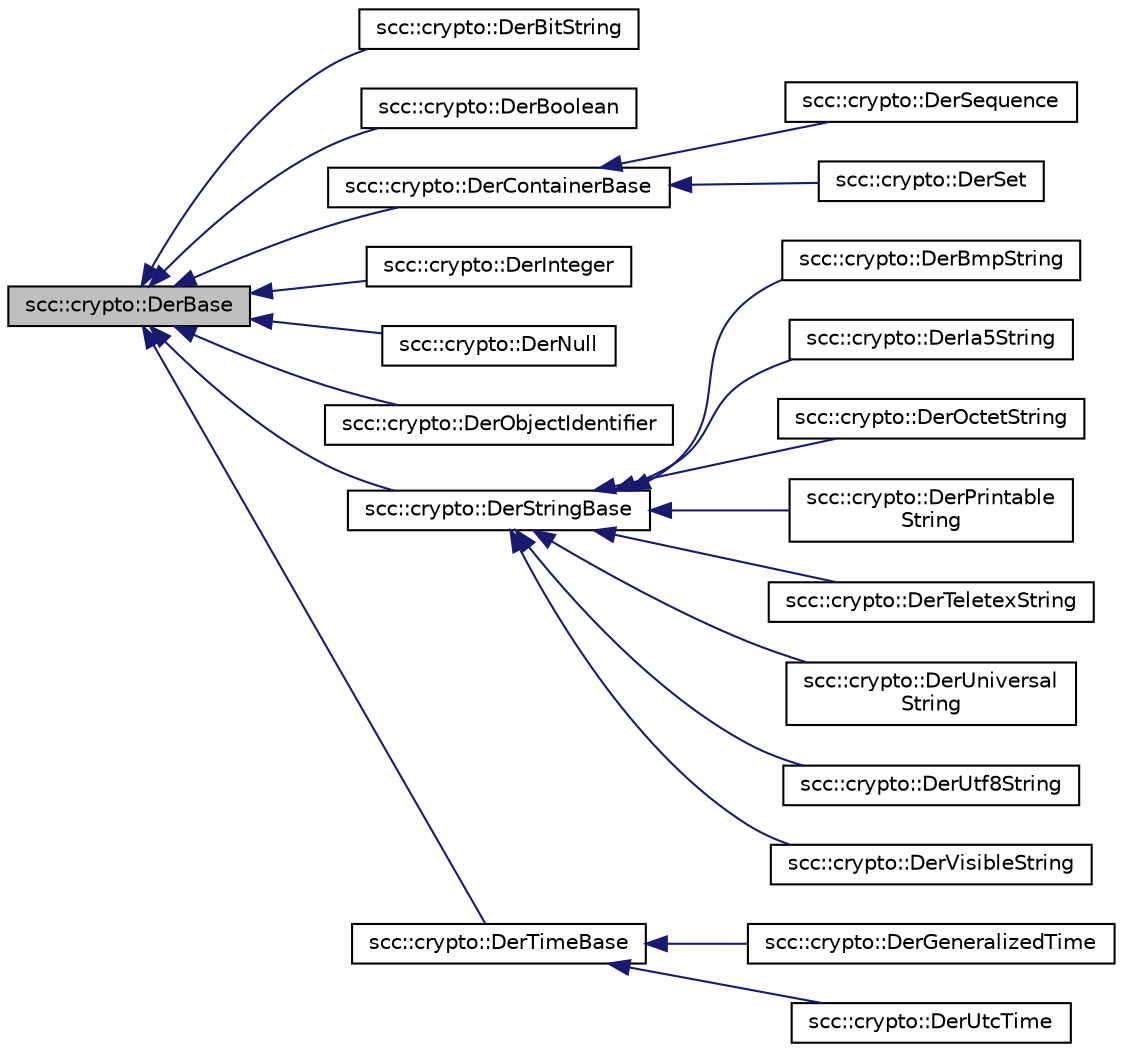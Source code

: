 digraph "scc::crypto::DerBase"
{
 // LATEX_PDF_SIZE
  edge [fontname="Helvetica",fontsize="10",labelfontname="Helvetica",labelfontsize="10"];
  node [fontname="Helvetica",fontsize="10",shape=record];
  rankdir="LR";
  Node1 [label="scc::crypto::DerBase",height=0.2,width=0.4,color="black", fillcolor="grey75", style="filled", fontcolor="black",tooltip="ASN.1 base."];
  Node1 -> Node2 [dir="back",color="midnightblue",fontsize="10",style="solid",fontname="Helvetica"];
  Node2 [label="scc::crypto::DerBitString",height=0.2,width=0.4,color="black", fillcolor="white", style="filled",URL="$db/d45/classscc_1_1crypto_1_1DerBitString.html",tooltip=" "];
  Node1 -> Node3 [dir="back",color="midnightblue",fontsize="10",style="solid",fontname="Helvetica"];
  Node3 [label="scc::crypto::DerBoolean",height=0.2,width=0.4,color="black", fillcolor="white", style="filled",URL="$da/d84/classscc_1_1crypto_1_1DerBoolean.html",tooltip=" "];
  Node1 -> Node4 [dir="back",color="midnightblue",fontsize="10",style="solid",fontname="Helvetica"];
  Node4 [label="scc::crypto::DerContainerBase",height=0.2,width=0.4,color="black", fillcolor="white", style="filled",URL="$d0/dc5/classscc_1_1crypto_1_1DerContainerBase.html",tooltip="Container base class."];
  Node4 -> Node5 [dir="back",color="midnightblue",fontsize="10",style="solid",fontname="Helvetica"];
  Node5 [label="scc::crypto::DerSequence",height=0.2,width=0.4,color="black", fillcolor="white", style="filled",URL="$df/d7b/classscc_1_1crypto_1_1DerSequence.html",tooltip="An ASN.1 SEQUENCE or SEQUENCE OF type."];
  Node4 -> Node6 [dir="back",color="midnightblue",fontsize="10",style="solid",fontname="Helvetica"];
  Node6 [label="scc::crypto::DerSet",height=0.2,width=0.4,color="black", fillcolor="white", style="filled",URL="$da/d08/classscc_1_1crypto_1_1DerSet.html",tooltip="An ASN.1 SET or SET OF type."];
  Node1 -> Node7 [dir="back",color="midnightblue",fontsize="10",style="solid",fontname="Helvetica"];
  Node7 [label="scc::crypto::DerInteger",height=0.2,width=0.4,color="black", fillcolor="white", style="filled",URL="$d9/d23/classscc_1_1crypto_1_1DerInteger.html",tooltip=" "];
  Node1 -> Node8 [dir="back",color="midnightblue",fontsize="10",style="solid",fontname="Helvetica"];
  Node8 [label="scc::crypto::DerNull",height=0.2,width=0.4,color="black", fillcolor="white", style="filled",URL="$d5/da0/classscc_1_1crypto_1_1DerNull.html",tooltip=" "];
  Node1 -> Node9 [dir="back",color="midnightblue",fontsize="10",style="solid",fontname="Helvetica"];
  Node9 [label="scc::crypto::DerObjectIdentifier",height=0.2,width=0.4,color="black", fillcolor="white", style="filled",URL="$d6/dff/classscc_1_1crypto_1_1DerObjectIdentifier.html",tooltip="Object identifier class."];
  Node1 -> Node10 [dir="back",color="midnightblue",fontsize="10",style="solid",fontname="Helvetica"];
  Node10 [label="scc::crypto::DerStringBase",height=0.2,width=0.4,color="black", fillcolor="white", style="filled",URL="$d1/d11/classscc_1_1crypto_1_1DerStringBase.html",tooltip="All strings derive from simple string base class."];
  Node10 -> Node11 [dir="back",color="midnightblue",fontsize="10",style="solid",fontname="Helvetica"];
  Node11 [label="scc::crypto::DerBmpString",height=0.2,width=0.4,color="black", fillcolor="white", style="filled",URL="$de/dda/classscc_1_1crypto_1_1DerBmpString.html",tooltip=" "];
  Node10 -> Node12 [dir="back",color="midnightblue",fontsize="10",style="solid",fontname="Helvetica"];
  Node12 [label="scc::crypto::DerIa5String",height=0.2,width=0.4,color="black", fillcolor="white", style="filled",URL="$d1/de6/classscc_1_1crypto_1_1DerIa5String.html",tooltip=" "];
  Node10 -> Node13 [dir="back",color="midnightblue",fontsize="10",style="solid",fontname="Helvetica"];
  Node13 [label="scc::crypto::DerOctetString",height=0.2,width=0.4,color="black", fillcolor="white", style="filled",URL="$de/d48/classscc_1_1crypto_1_1DerOctetString.html",tooltip=" "];
  Node10 -> Node14 [dir="back",color="midnightblue",fontsize="10",style="solid",fontname="Helvetica"];
  Node14 [label="scc::crypto::DerPrintable\lString",height=0.2,width=0.4,color="black", fillcolor="white", style="filled",URL="$d0/d90/classscc_1_1crypto_1_1DerPrintableString.html",tooltip=" "];
  Node10 -> Node15 [dir="back",color="midnightblue",fontsize="10",style="solid",fontname="Helvetica"];
  Node15 [label="scc::crypto::DerTeletexString",height=0.2,width=0.4,color="black", fillcolor="white", style="filled",URL="$d4/d94/classscc_1_1crypto_1_1DerTeletexString.html",tooltip=" "];
  Node10 -> Node16 [dir="back",color="midnightblue",fontsize="10",style="solid",fontname="Helvetica"];
  Node16 [label="scc::crypto::DerUniversal\lString",height=0.2,width=0.4,color="black", fillcolor="white", style="filled",URL="$df/d01/classscc_1_1crypto_1_1DerUniversalString.html",tooltip=" "];
  Node10 -> Node17 [dir="back",color="midnightblue",fontsize="10",style="solid",fontname="Helvetica"];
  Node17 [label="scc::crypto::DerUtf8String",height=0.2,width=0.4,color="black", fillcolor="white", style="filled",URL="$d5/d37/classscc_1_1crypto_1_1DerUtf8String.html",tooltip=" "];
  Node10 -> Node18 [dir="back",color="midnightblue",fontsize="10",style="solid",fontname="Helvetica"];
  Node18 [label="scc::crypto::DerVisibleString",height=0.2,width=0.4,color="black", fillcolor="white", style="filled",URL="$d8/d4b/classscc_1_1crypto_1_1DerVisibleString.html",tooltip=" "];
  Node1 -> Node19 [dir="back",color="midnightblue",fontsize="10",style="solid",fontname="Helvetica"];
  Node19 [label="scc::crypto::DerTimeBase",height=0.2,width=0.4,color="black", fillcolor="white", style="filled",URL="$d4/d21/classscc_1_1crypto_1_1DerTimeBase.html",tooltip="Time base class."];
  Node19 -> Node20 [dir="back",color="midnightblue",fontsize="10",style="solid",fontname="Helvetica"];
  Node20 [label="scc::crypto::DerGeneralizedTime",height=0.2,width=0.4,color="black", fillcolor="white", style="filled",URL="$d6/d3e/classscc_1_1crypto_1_1DerGeneralizedTime.html",tooltip="Generalized time."];
  Node19 -> Node21 [dir="back",color="midnightblue",fontsize="10",style="solid",fontname="Helvetica"];
  Node21 [label="scc::crypto::DerUtcTime",height=0.2,width=0.4,color="black", fillcolor="white", style="filled",URL="$de/d94/classscc_1_1crypto_1_1DerUtcTime.html",tooltip="UTC time."];
}

